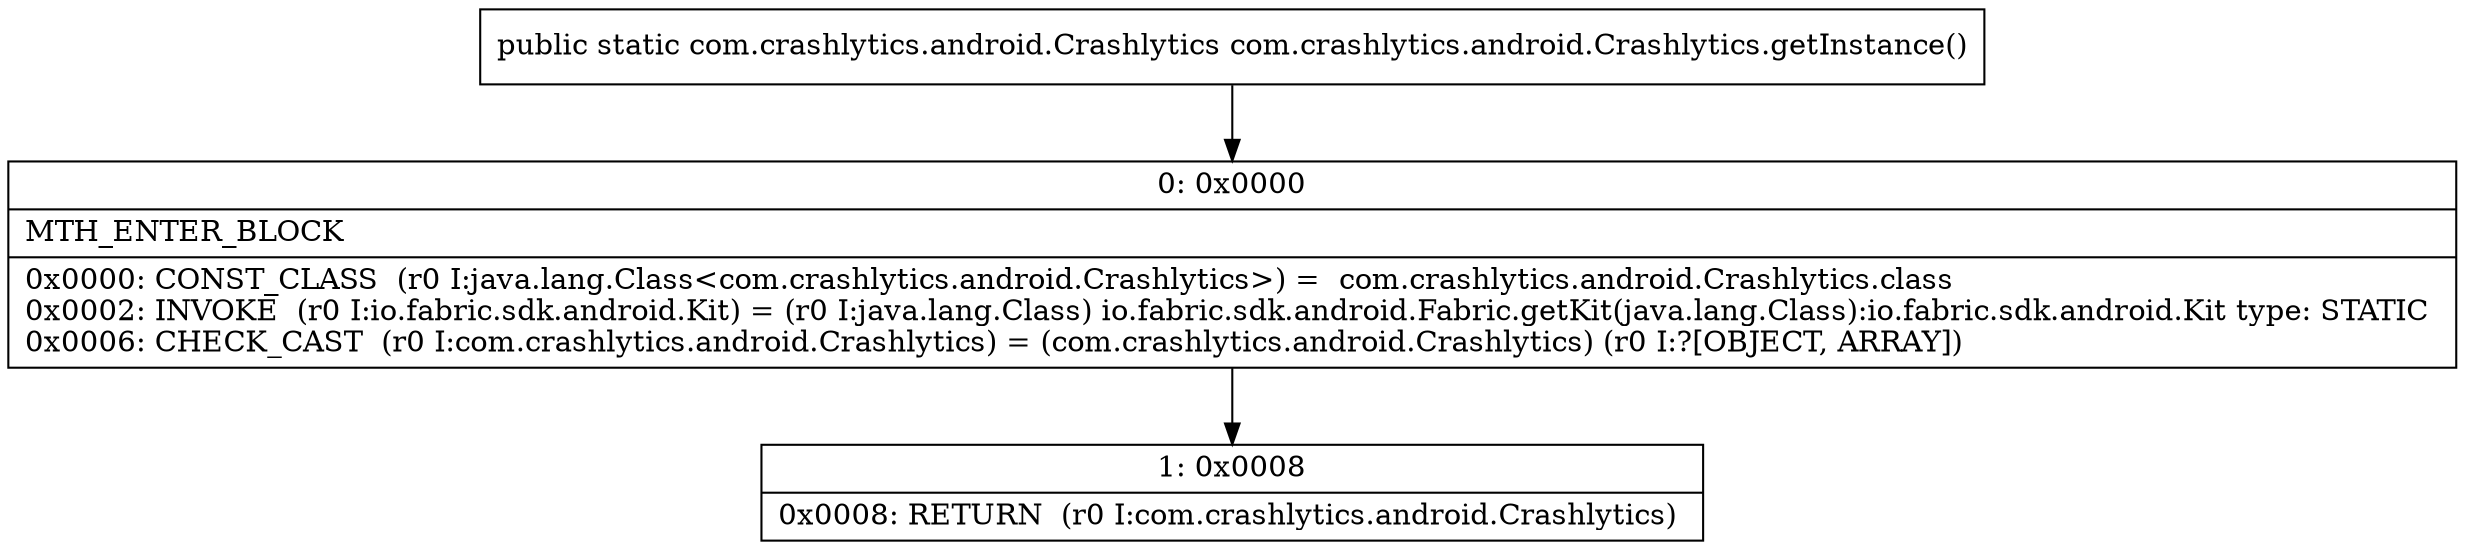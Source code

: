 digraph "CFG forcom.crashlytics.android.Crashlytics.getInstance()Lcom\/crashlytics\/android\/Crashlytics;" {
Node_0 [shape=record,label="{0\:\ 0x0000|MTH_ENTER_BLOCK\l|0x0000: CONST_CLASS  (r0 I:java.lang.Class\<com.crashlytics.android.Crashlytics\>) =  com.crashlytics.android.Crashlytics.class \l0x0002: INVOKE  (r0 I:io.fabric.sdk.android.Kit) = (r0 I:java.lang.Class) io.fabric.sdk.android.Fabric.getKit(java.lang.Class):io.fabric.sdk.android.Kit type: STATIC \l0x0006: CHECK_CAST  (r0 I:com.crashlytics.android.Crashlytics) = (com.crashlytics.android.Crashlytics) (r0 I:?[OBJECT, ARRAY]) \l}"];
Node_1 [shape=record,label="{1\:\ 0x0008|0x0008: RETURN  (r0 I:com.crashlytics.android.Crashlytics) \l}"];
MethodNode[shape=record,label="{public static com.crashlytics.android.Crashlytics com.crashlytics.android.Crashlytics.getInstance() }"];
MethodNode -> Node_0;
Node_0 -> Node_1;
}


